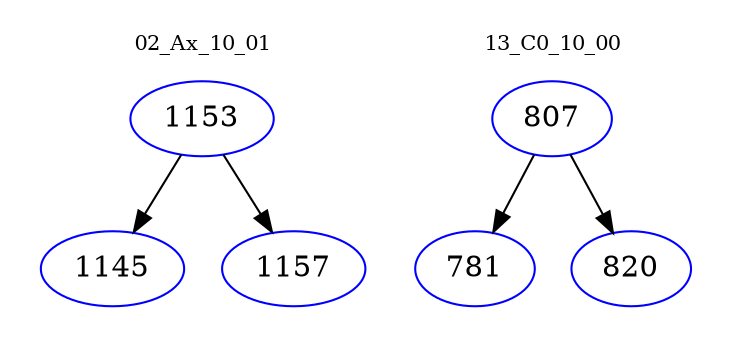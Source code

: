 digraph{
subgraph cluster_0 {
color = white
label = "02_Ax_10_01";
fontsize=10;
T0_1153 [label="1153", color="blue"]
T0_1153 -> T0_1145 [color="black"]
T0_1145 [label="1145", color="blue"]
T0_1153 -> T0_1157 [color="black"]
T0_1157 [label="1157", color="blue"]
}
subgraph cluster_1 {
color = white
label = "13_C0_10_00";
fontsize=10;
T1_807 [label="807", color="blue"]
T1_807 -> T1_781 [color="black"]
T1_781 [label="781", color="blue"]
T1_807 -> T1_820 [color="black"]
T1_820 [label="820", color="blue"]
}
}
